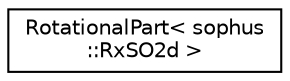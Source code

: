 digraph "Graphical Class Hierarchy"
{
 // LATEX_PDF_SIZE
  edge [fontname="Helvetica",fontsize="10",labelfontname="Helvetica",labelfontsize="10"];
  node [fontname="Helvetica",fontsize="10",shape=record];
  rankdir="LR";
  Node0 [label="RotationalPart\< sophus\l::RxSO2d \>",height=0.2,width=0.4,color="black", fillcolor="white", style="filled",URL="$struct_rotational_part_3_01sophus_1_1_rx_s_o2d_01_4.html",tooltip=" "];
}
